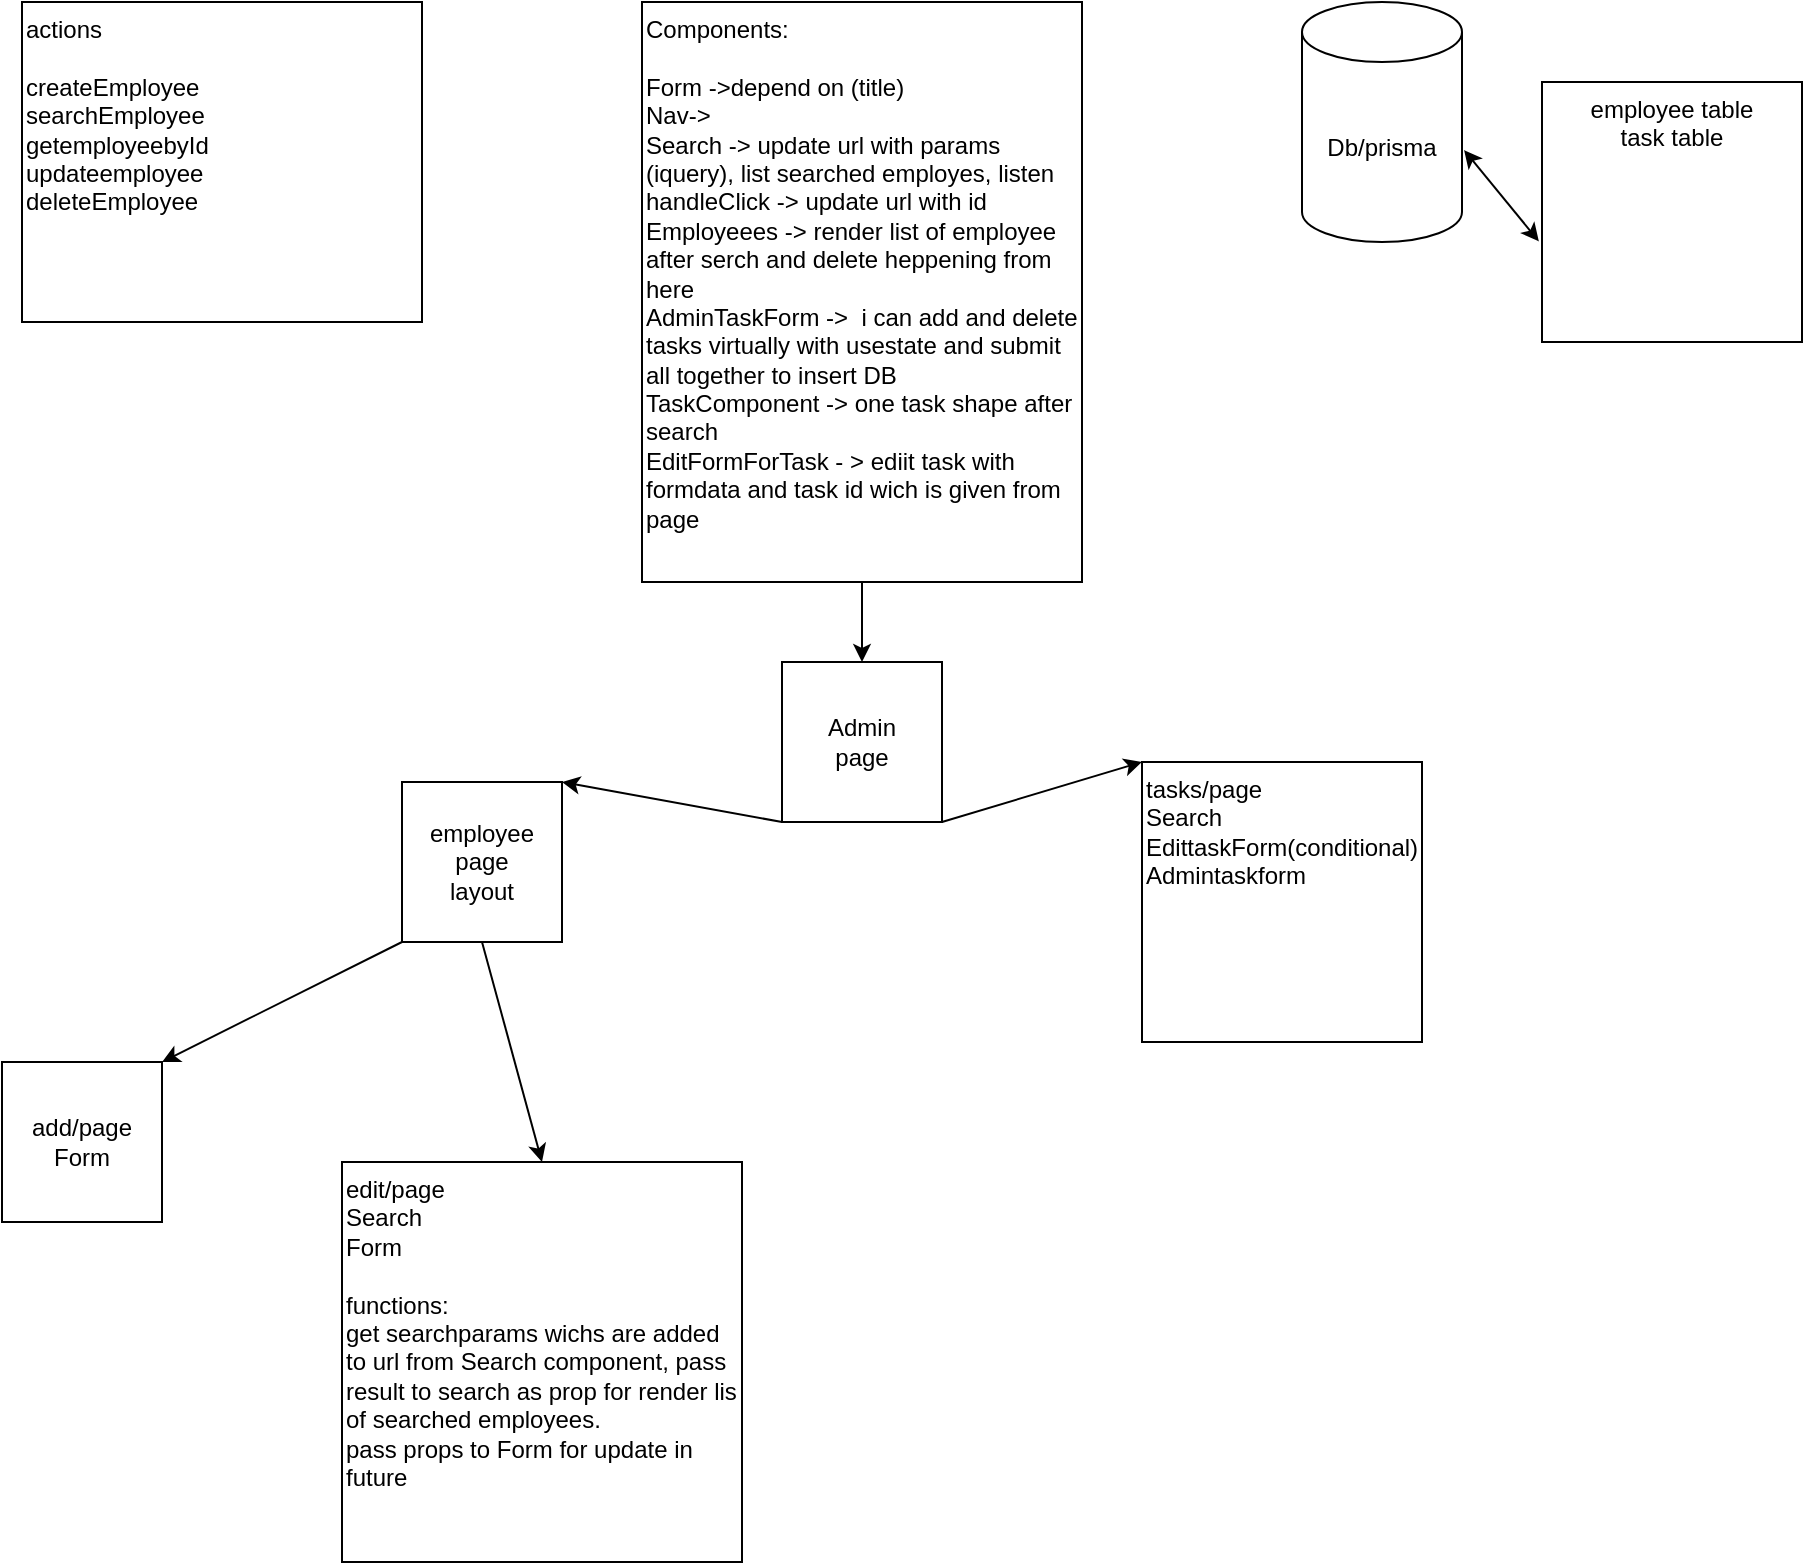 <mxfile version="26.1.3">
  <diagram name="Page-1" id="hzJ_59KVR99nFLsGmfMX">
    <mxGraphModel dx="1900" dy="641" grid="1" gridSize="10" guides="1" tooltips="1" connect="1" arrows="1" fold="1" page="1" pageScale="1" pageWidth="850" pageHeight="1100" math="0" shadow="0">
      <root>
        <mxCell id="0" />
        <mxCell id="1" parent="0" />
        <mxCell id="wYFMXES_aJNbngL9hCIE-1" value="Admin&lt;div&gt;page&lt;/div&gt;" style="whiteSpace=wrap;html=1;aspect=fixed;" parent="1" vertex="1">
          <mxGeometry x="340" y="370" width="80" height="80" as="geometry" />
        </mxCell>
        <mxCell id="KyeeAG4AAdfrqYYFwvps-1" value="" style="endArrow=classic;html=1;rounded=0;exitX=0;exitY=1;exitDx=0;exitDy=0;entryX=1;entryY=0;entryDx=0;entryDy=0;" parent="1" source="wYFMXES_aJNbngL9hCIE-1" target="KyeeAG4AAdfrqYYFwvps-3" edge="1">
          <mxGeometry width="50" height="50" relative="1" as="geometry">
            <mxPoint x="380" y="360" as="sourcePoint" />
            <mxPoint x="210" y="320" as="targetPoint" />
          </mxGeometry>
        </mxCell>
        <mxCell id="KyeeAG4AAdfrqYYFwvps-2" value="" style="endArrow=classic;html=1;rounded=0;exitX=1;exitY=1;exitDx=0;exitDy=0;entryX=0;entryY=0;entryDx=0;entryDy=0;" parent="1" source="wYFMXES_aJNbngL9hCIE-1" target="KyeeAG4AAdfrqYYFwvps-4" edge="1">
          <mxGeometry width="50" height="50" relative="1" as="geometry">
            <mxPoint x="380" y="360" as="sourcePoint" />
            <mxPoint x="540" y="320" as="targetPoint" />
          </mxGeometry>
        </mxCell>
        <mxCell id="KyeeAG4AAdfrqYYFwvps-3" value="employee&lt;div&gt;page&lt;/div&gt;&lt;div&gt;layout&lt;/div&gt;" style="whiteSpace=wrap;html=1;aspect=fixed;" parent="1" vertex="1">
          <mxGeometry x="150" y="430" width="80" height="80" as="geometry" />
        </mxCell>
        <mxCell id="KyeeAG4AAdfrqYYFwvps-4" value="tasks/page&lt;div&gt;Search&lt;/div&gt;&lt;div&gt;EdittaskForm(conditional)&lt;/div&gt;&lt;div&gt;Admintaskform&lt;/div&gt;" style="whiteSpace=wrap;html=1;aspect=fixed;verticalAlign=top;align=left;" parent="1" vertex="1">
          <mxGeometry x="520" y="420" width="140" height="140" as="geometry" />
        </mxCell>
        <mxCell id="iXD2K77V01XflE1XxDsA-1" value="" style="edgeStyle=orthogonalEdgeStyle;rounded=0;orthogonalLoop=1;jettySize=auto;html=1;" edge="1" parent="1" source="KyeeAG4AAdfrqYYFwvps-6" target="wYFMXES_aJNbngL9hCIE-1">
          <mxGeometry relative="1" as="geometry" />
        </mxCell>
        <mxCell id="KyeeAG4AAdfrqYYFwvps-6" value="&lt;span style=&quot;background-color: light-dark(#ffffff, var(--ge-dark-color, #121212));&quot;&gt;Components:&lt;/span&gt;&lt;div&gt;&lt;br&gt;&lt;div&gt;Form -&amp;gt;depend on (title)&lt;/div&gt;&lt;/div&gt;&lt;div&gt;Nav-&amp;gt;&lt;/div&gt;&lt;div&gt;Search -&amp;gt; update url with params (iquery), list searched employes, listen handleClick -&amp;gt; update url with id&amp;nbsp;&lt;/div&gt;&lt;div&gt;Employeees -&amp;gt; render list of employee after serch and delete heppening from here&lt;/div&gt;&lt;div&gt;AdminTaskForm -&amp;gt;&amp;nbsp; i can add and delete tasks virtually with usestate and submit all together to insert DB&lt;/div&gt;&lt;div&gt;TaskComponent -&amp;gt; one task shape after search&lt;/div&gt;&lt;div&gt;EditFormForTask - &amp;gt; ediit task with formdata and task id wich is given from page&lt;/div&gt;&lt;div&gt;&lt;br&gt;&lt;/div&gt;" style="rounded=0;whiteSpace=wrap;html=1;align=left;verticalAlign=top;" parent="1" vertex="1">
          <mxGeometry x="270" y="40" width="220" height="290" as="geometry" />
        </mxCell>
        <mxCell id="KyeeAG4AAdfrqYYFwvps-7" value="add/page&lt;div&gt;Form&lt;/div&gt;" style="whiteSpace=wrap;html=1;aspect=fixed;" parent="1" vertex="1">
          <mxGeometry x="-50" y="570" width="80" height="80" as="geometry" />
        </mxCell>
        <mxCell id="KyeeAG4AAdfrqYYFwvps-9" value="edit/page&lt;div&gt;Search&lt;br&gt;&lt;div&gt;Form&lt;/div&gt;&lt;div&gt;&lt;br&gt;&lt;/div&gt;&lt;div&gt;functions:&lt;/div&gt;&lt;div&gt;get searchparams wichs are added to url from Search component, pass result to search as prop for render lis of searched employees.&lt;/div&gt;&lt;div&gt;pass props to Form for update in future&lt;/div&gt;&lt;/div&gt;" style="whiteSpace=wrap;html=1;aspect=fixed;verticalAlign=top;align=left;" parent="1" vertex="1">
          <mxGeometry x="120" y="620" width="200" height="200" as="geometry" />
        </mxCell>
        <mxCell id="KyeeAG4AAdfrqYYFwvps-11" value="" style="endArrow=classic;html=1;rounded=0;exitX=0.5;exitY=1;exitDx=0;exitDy=0;entryX=0.5;entryY=0;entryDx=0;entryDy=0;" parent="1" source="KyeeAG4AAdfrqYYFwvps-3" target="KyeeAG4AAdfrqYYFwvps-9" edge="1">
          <mxGeometry width="50" height="50" relative="1" as="geometry">
            <mxPoint x="320" y="500" as="sourcePoint" />
            <mxPoint x="370" y="450" as="targetPoint" />
          </mxGeometry>
        </mxCell>
        <mxCell id="KyeeAG4AAdfrqYYFwvps-12" value="" style="endArrow=classic;html=1;rounded=0;exitX=0;exitY=1;exitDx=0;exitDy=0;entryX=1;entryY=0;entryDx=0;entryDy=0;" parent="1" source="KyeeAG4AAdfrqYYFwvps-3" target="KyeeAG4AAdfrqYYFwvps-7" edge="1">
          <mxGeometry width="50" height="50" relative="1" as="geometry">
            <mxPoint x="320" y="500" as="sourcePoint" />
            <mxPoint x="370" y="450" as="targetPoint" />
          </mxGeometry>
        </mxCell>
        <mxCell id="KyeeAG4AAdfrqYYFwvps-14" value="Db/prisma" style="shape=cylinder3;whiteSpace=wrap;html=1;boundedLbl=1;backgroundOutline=1;size=15;" parent="1" vertex="1">
          <mxGeometry x="600" y="40" width="80" height="120" as="geometry" />
        </mxCell>
        <mxCell id="KyeeAG4AAdfrqYYFwvps-15" value="employee table&lt;div&gt;task table&lt;br&gt;&lt;div&gt;&lt;br&gt;&lt;/div&gt;&lt;div&gt;&lt;br&gt;&lt;/div&gt;&lt;/div&gt;" style="whiteSpace=wrap;html=1;aspect=fixed;verticalAlign=top;" parent="1" vertex="1">
          <mxGeometry x="720" y="80" width="130" height="130" as="geometry" />
        </mxCell>
        <mxCell id="KyeeAG4AAdfrqYYFwvps-17" value="" style="endArrow=classic;startArrow=classic;html=1;rounded=0;entryX=1.013;entryY=0.617;entryDx=0;entryDy=0;entryPerimeter=0;exitX=-0.012;exitY=0.613;exitDx=0;exitDy=0;exitPerimeter=0;" parent="1" source="KyeeAG4AAdfrqYYFwvps-15" target="KyeeAG4AAdfrqYYFwvps-14" edge="1">
          <mxGeometry width="50" height="50" relative="1" as="geometry">
            <mxPoint x="320" y="380" as="sourcePoint" />
            <mxPoint x="370" y="330" as="targetPoint" />
            <Array as="points" />
          </mxGeometry>
        </mxCell>
        <mxCell id="J-cySg9SvwEDNT0kXpcs-7" value="actions&lt;div&gt;&lt;br&gt;&lt;/div&gt;&lt;div&gt;createEmployee&lt;/div&gt;&lt;div&gt;searchEmployee&lt;/div&gt;&lt;div&gt;getemployeebyId&lt;/div&gt;&lt;div&gt;updateemployee&lt;/div&gt;&lt;div&gt;deleteEmployee&lt;/div&gt;" style="rounded=0;whiteSpace=wrap;html=1;verticalAlign=top;align=left;" parent="1" vertex="1">
          <mxGeometry x="-40" y="40" width="200" height="160" as="geometry" />
        </mxCell>
      </root>
    </mxGraphModel>
  </diagram>
</mxfile>
